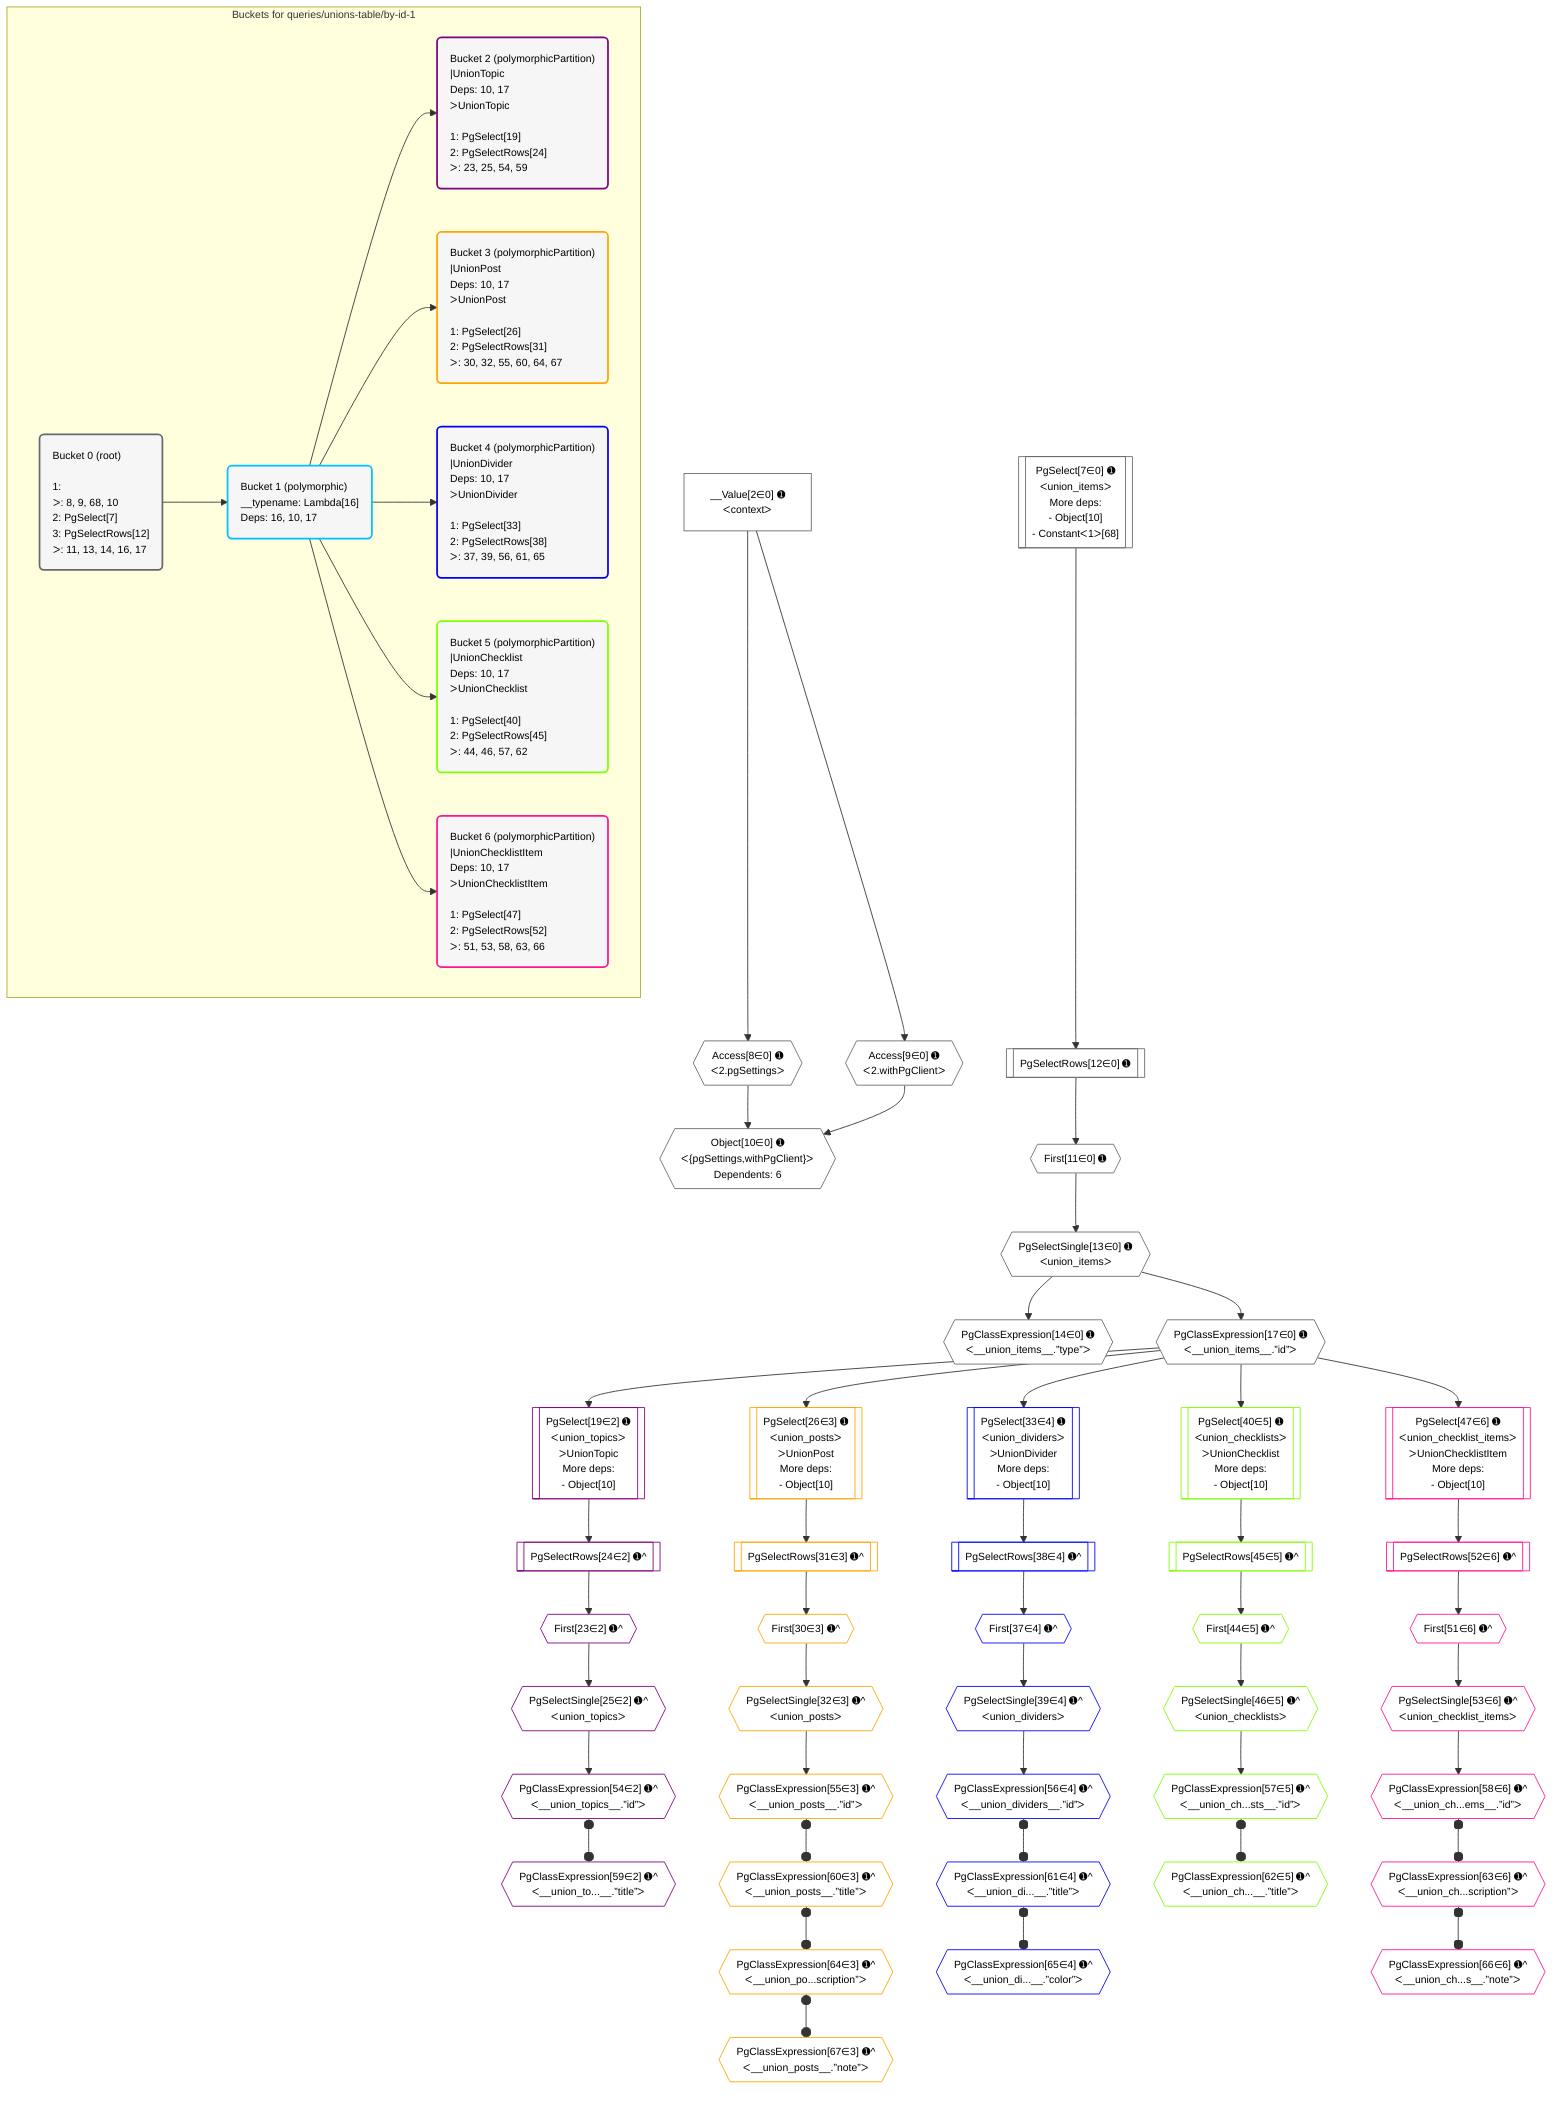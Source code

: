 %%{init: {'themeVariables': { 'fontSize': '12px'}}}%%
graph TD
    classDef path fill:#eee,stroke:#000,color:#000
    classDef plan fill:#fff,stroke-width:1px,color:#000
    classDef itemplan fill:#fff,stroke-width:2px,color:#000
    classDef unbatchedplan fill:#dff,stroke-width:1px,color:#000
    classDef sideeffectplan fill:#fcc,stroke-width:2px,color:#000
    classDef bucket fill:#f6f6f6,color:#000,stroke-width:2px,text-align:left

    subgraph "Buckets for queries/unions-table/by-id-1"
    Bucket0("Bucket 0 (root)<br /><br />1: <br />ᐳ: 8, 9, 68, 10<br />2: PgSelect[7]<br />3: PgSelectRows[12]<br />ᐳ: 11, 13, 14, 16, 17"):::bucket
    Bucket1("Bucket 1 (polymorphic)<br />__typename: Lambda[16]<br />Deps: 16, 10, 17"):::bucket
    Bucket2("Bucket 2 (polymorphicPartition)<br />|UnionTopic<br />Deps: 10, 17<br />ᐳUnionTopic<br /><br />1: PgSelect[19]<br />2: PgSelectRows[24]<br />ᐳ: 23, 25, 54, 59"):::bucket
    Bucket3("Bucket 3 (polymorphicPartition)<br />|UnionPost<br />Deps: 10, 17<br />ᐳUnionPost<br /><br />1: PgSelect[26]<br />2: PgSelectRows[31]<br />ᐳ: 30, 32, 55, 60, 64, 67"):::bucket
    Bucket4("Bucket 4 (polymorphicPartition)<br />|UnionDivider<br />Deps: 10, 17<br />ᐳUnionDivider<br /><br />1: PgSelect[33]<br />2: PgSelectRows[38]<br />ᐳ: 37, 39, 56, 61, 65"):::bucket
    Bucket5("Bucket 5 (polymorphicPartition)<br />|UnionChecklist<br />Deps: 10, 17<br />ᐳUnionChecklist<br /><br />1: PgSelect[40]<br />2: PgSelectRows[45]<br />ᐳ: 44, 46, 57, 62"):::bucket
    Bucket6("Bucket 6 (polymorphicPartition)<br />|UnionChecklistItem<br />Deps: 10, 17<br />ᐳUnionChecklistItem<br /><br />1: PgSelect[47]<br />2: PgSelectRows[52]<br />ᐳ: 51, 53, 58, 63, 66"):::bucket
    end
    Bucket0 --> Bucket1
    Bucket1 --> Bucket2 & Bucket3 & Bucket4 & Bucket5 & Bucket6

    %% plan dependencies
    PgSelect7[["PgSelect[7∈0] ➊<br />ᐸunion_itemsᐳ<br />More deps:<br />- Object[10]<br />- Constantᐸ1ᐳ[68]"]]:::plan
    Object10{{"Object[10∈0] ➊<br />ᐸ{pgSettings,withPgClient}ᐳ<br />Dependents: 6"}}:::plan
    Access8{{"Access[8∈0] ➊<br />ᐸ2.pgSettingsᐳ"}}:::plan
    Access9{{"Access[9∈0] ➊<br />ᐸ2.withPgClientᐳ"}}:::plan
    Access8 & Access9 --> Object10
    __Value2["__Value[2∈0] ➊<br />ᐸcontextᐳ"]:::plan
    __Value2 --> Access8
    __Value2 --> Access9
    First11{{"First[11∈0] ➊"}}:::plan
    PgSelectRows12[["PgSelectRows[12∈0] ➊"]]:::plan
    PgSelectRows12 --> First11
    PgSelect7 --> PgSelectRows12
    PgSelectSingle13{{"PgSelectSingle[13∈0] ➊<br />ᐸunion_itemsᐳ"}}:::plan
    First11 --> PgSelectSingle13
    PgClassExpression14{{"PgClassExpression[14∈0] ➊<br />ᐸ__union_items__.”type”ᐳ"}}:::plan
    PgSelectSingle13 --> PgClassExpression14
    PgClassExpression17{{"PgClassExpression[17∈0] ➊<br />ᐸ__union_items__.”id”ᐳ"}}:::plan
    PgSelectSingle13 --> PgClassExpression17
    PgSelect19[["PgSelect[19∈2] ➊<br />ᐸunion_topicsᐳ<br />ᐳUnionTopic<br />More deps:<br />- Object[10]"]]:::plan
    PgClassExpression17 --> PgSelect19
    First23{{"First[23∈2] ➊^"}}:::plan
    PgSelectRows24[["PgSelectRows[24∈2] ➊^"]]:::plan
    PgSelectRows24 --> First23
    PgSelect19 --> PgSelectRows24
    PgSelectSingle25{{"PgSelectSingle[25∈2] ➊^<br />ᐸunion_topicsᐳ"}}:::plan
    First23 --> PgSelectSingle25
    PgClassExpression54{{"PgClassExpression[54∈2] ➊^<br />ᐸ__union_topics__.”id”ᐳ"}}:::plan
    PgSelectSingle25 --> PgClassExpression54
    PgClassExpression59{{"PgClassExpression[59∈2] ➊^<br />ᐸ__union_to...__.”title”ᐳ"}}:::plan
    PgClassExpression54 o--o PgClassExpression59
    PgSelect26[["PgSelect[26∈3] ➊<br />ᐸunion_postsᐳ<br />ᐳUnionPost<br />More deps:<br />- Object[10]"]]:::plan
    PgClassExpression17 --> PgSelect26
    First30{{"First[30∈3] ➊^"}}:::plan
    PgSelectRows31[["PgSelectRows[31∈3] ➊^"]]:::plan
    PgSelectRows31 --> First30
    PgSelect26 --> PgSelectRows31
    PgSelectSingle32{{"PgSelectSingle[32∈3] ➊^<br />ᐸunion_postsᐳ"}}:::plan
    First30 --> PgSelectSingle32
    PgClassExpression55{{"PgClassExpression[55∈3] ➊^<br />ᐸ__union_posts__.”id”ᐳ"}}:::plan
    PgSelectSingle32 --> PgClassExpression55
    PgClassExpression60{{"PgClassExpression[60∈3] ➊^<br />ᐸ__union_posts__.”title”ᐳ"}}:::plan
    PgClassExpression55 o--o PgClassExpression60
    PgClassExpression64{{"PgClassExpression[64∈3] ➊^<br />ᐸ__union_po...scription”ᐳ"}}:::plan
    PgClassExpression60 o--o PgClassExpression64
    PgClassExpression67{{"PgClassExpression[67∈3] ➊^<br />ᐸ__union_posts__.”note”ᐳ"}}:::plan
    PgClassExpression64 o--o PgClassExpression67
    PgSelect33[["PgSelect[33∈4] ➊<br />ᐸunion_dividersᐳ<br />ᐳUnionDivider<br />More deps:<br />- Object[10]"]]:::plan
    PgClassExpression17 --> PgSelect33
    First37{{"First[37∈4] ➊^"}}:::plan
    PgSelectRows38[["PgSelectRows[38∈4] ➊^"]]:::plan
    PgSelectRows38 --> First37
    PgSelect33 --> PgSelectRows38
    PgSelectSingle39{{"PgSelectSingle[39∈4] ➊^<br />ᐸunion_dividersᐳ"}}:::plan
    First37 --> PgSelectSingle39
    PgClassExpression56{{"PgClassExpression[56∈4] ➊^<br />ᐸ__union_dividers__.”id”ᐳ"}}:::plan
    PgSelectSingle39 --> PgClassExpression56
    PgClassExpression61{{"PgClassExpression[61∈4] ➊^<br />ᐸ__union_di...__.”title”ᐳ"}}:::plan
    PgClassExpression56 o--o PgClassExpression61
    PgClassExpression65{{"PgClassExpression[65∈4] ➊^<br />ᐸ__union_di...__.”color”ᐳ"}}:::plan
    PgClassExpression61 o--o PgClassExpression65
    PgSelect40[["PgSelect[40∈5] ➊<br />ᐸunion_checklistsᐳ<br />ᐳUnionChecklist<br />More deps:<br />- Object[10]"]]:::plan
    PgClassExpression17 --> PgSelect40
    First44{{"First[44∈5] ➊^"}}:::plan
    PgSelectRows45[["PgSelectRows[45∈5] ➊^"]]:::plan
    PgSelectRows45 --> First44
    PgSelect40 --> PgSelectRows45
    PgSelectSingle46{{"PgSelectSingle[46∈5] ➊^<br />ᐸunion_checklistsᐳ"}}:::plan
    First44 --> PgSelectSingle46
    PgClassExpression57{{"PgClassExpression[57∈5] ➊^<br />ᐸ__union_ch...sts__.”id”ᐳ"}}:::plan
    PgSelectSingle46 --> PgClassExpression57
    PgClassExpression62{{"PgClassExpression[62∈5] ➊^<br />ᐸ__union_ch...__.”title”ᐳ"}}:::plan
    PgClassExpression57 o--o PgClassExpression62
    PgSelect47[["PgSelect[47∈6] ➊<br />ᐸunion_checklist_itemsᐳ<br />ᐳUnionChecklistItem<br />More deps:<br />- Object[10]"]]:::plan
    PgClassExpression17 --> PgSelect47
    First51{{"First[51∈6] ➊^"}}:::plan
    PgSelectRows52[["PgSelectRows[52∈6] ➊^"]]:::plan
    PgSelectRows52 --> First51
    PgSelect47 --> PgSelectRows52
    PgSelectSingle53{{"PgSelectSingle[53∈6] ➊^<br />ᐸunion_checklist_itemsᐳ"}}:::plan
    First51 --> PgSelectSingle53
    PgClassExpression58{{"PgClassExpression[58∈6] ➊^<br />ᐸ__union_ch...ems__.”id”ᐳ"}}:::plan
    PgSelectSingle53 --> PgClassExpression58
    PgClassExpression63{{"PgClassExpression[63∈6] ➊^<br />ᐸ__union_ch...scription”ᐳ"}}:::plan
    PgClassExpression58 o--o PgClassExpression63
    PgClassExpression66{{"PgClassExpression[66∈6] ➊^<br />ᐸ__union_ch...s__.”note”ᐳ"}}:::plan
    PgClassExpression63 o--o PgClassExpression66

    %% define steps
    classDef bucket0 stroke:#696969
    class Bucket0,__Value2,PgSelect7,Access8,Access9,Object10,First11,PgSelectRows12,PgSelectSingle13,PgClassExpression14,PgClassExpression17 bucket0
    classDef bucket1 stroke:#00bfff
    class Bucket1 bucket1
    classDef bucket2 stroke:#7f007f
    class Bucket2,PgSelect19,First23,PgSelectRows24,PgSelectSingle25,PgClassExpression54,PgClassExpression59 bucket2
    classDef bucket3 stroke:#ffa500
    class Bucket3,PgSelect26,First30,PgSelectRows31,PgSelectSingle32,PgClassExpression55,PgClassExpression60,PgClassExpression64,PgClassExpression67 bucket3
    classDef bucket4 stroke:#0000ff
    class Bucket4,PgSelect33,First37,PgSelectRows38,PgSelectSingle39,PgClassExpression56,PgClassExpression61,PgClassExpression65 bucket4
    classDef bucket5 stroke:#7fff00
    class Bucket5,PgSelect40,First44,PgSelectRows45,PgSelectSingle46,PgClassExpression57,PgClassExpression62 bucket5
    classDef bucket6 stroke:#ff1493
    class Bucket6,PgSelect47,First51,PgSelectRows52,PgSelectSingle53,PgClassExpression58,PgClassExpression63,PgClassExpression66 bucket6